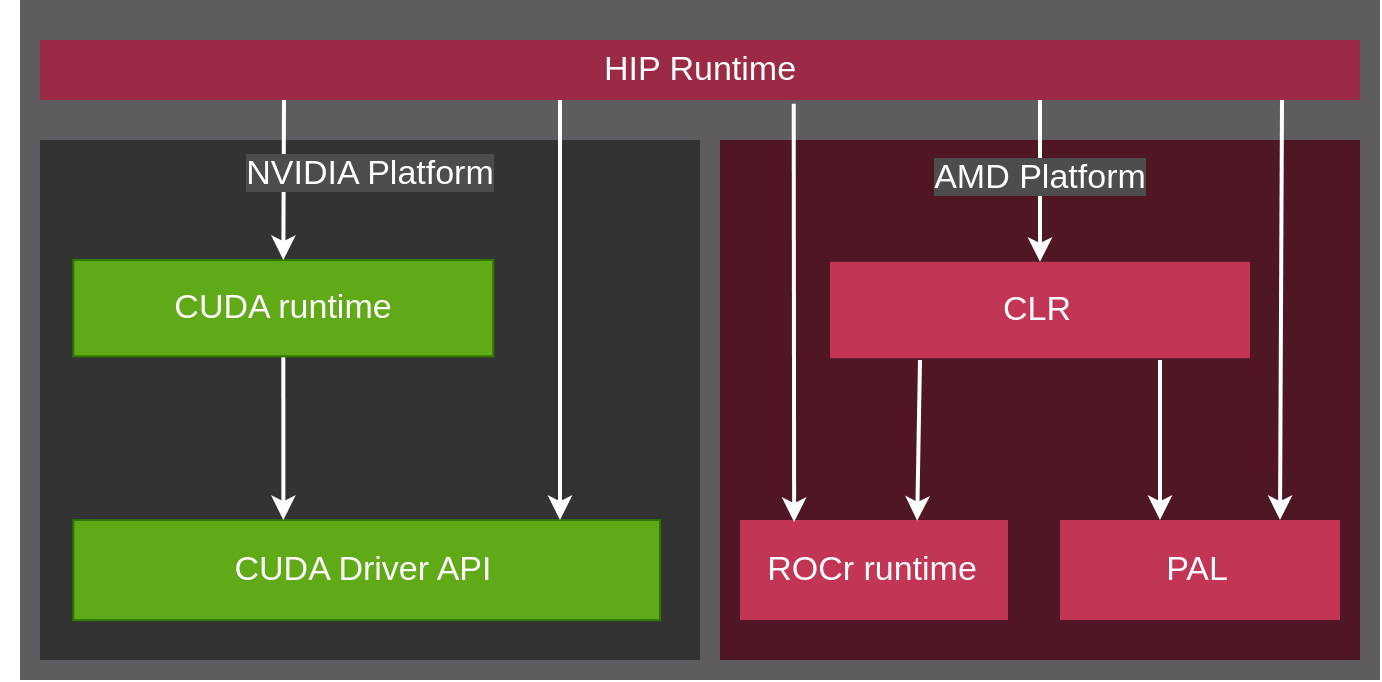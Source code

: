 <mxfile>
    <diagram id="zBbb_w2fufU70cdOGtND" name="1 oldal">
        <mxGraphModel dx="1764" dy="902" grid="1" gridSize="10" guides="1" tooltips="1" connect="1" arrows="1" fold="1" page="0" pageScale="1" pageWidth="660" pageHeight="610" background="none" math="0" shadow="0">
            <root>
                <mxCell id="0"/>
                <mxCell id="1" parent="0"/>
                <mxCell id="5927" value="" style="rounded=0;whiteSpace=wrap;html=1;fillColor=#5E5B61;fontColor=#FFFFFF;strokeColor=none;spacing=0;" parent="1" vertex="1">
                    <mxGeometry y="10" width="680" height="340" as="geometry"/>
                </mxCell>
                <mxCell id="5928" value="Runtimes" style="text;strokeColor=none;fillColor=none;align=center;verticalAlign=middle;rounded=0;fontFamily=Helvetica;fontSize=17;fontColor=#FFFFFF;" parent="1" vertex="1">
                    <mxGeometry x="-10" y="30" width="610" height="30" as="geometry"/>
                </mxCell>
                <mxCell id="5945" value="" style="rounded=0;whiteSpace=wrap;html=1;fillColor=#9C2A44;fontColor=#FFFFFF;strokeColor=none;" parent="1" vertex="1">
                    <mxGeometry x="10" y="30" width="660" height="30" as="geometry"/>
                </mxCell>
                <mxCell id="5946" value="&lt;font face=&quot;Helvetica&quot;&gt;HIP Runtime&lt;/font&gt;" style="text;html=1;strokeColor=none;fillColor=none;align=center;verticalAlign=middle;whiteSpace=wrap;rounded=0;fontSize=17;fontColor=#FFFFFF;" parent="1" vertex="1">
                    <mxGeometry x="10" y="30" width="660" height="30" as="geometry"/>
                </mxCell>
                <mxCell id="UvHuP5o6jSuoLTm0AUZA-5953" value="" style="group" parent="1" vertex="1" connectable="0">
                    <mxGeometry x="10" y="80" width="330" height="260" as="geometry"/>
                </mxCell>
                <mxCell id="5925" value="" style="rounded=0;whiteSpace=wrap;html=1;fillColor=#333333;fontColor=#FFFFFF;strokeColor=none;" parent="UvHuP5o6jSuoLTm0AUZA-5953" vertex="1">
                    <mxGeometry width="330" height="260" as="geometry"/>
                </mxCell>
                <mxCell id="UvHuP5o6jSuoLTm0AUZA-5952" value="" style="group" parent="UvHuP5o6jSuoLTm0AUZA-5953" vertex="1" connectable="0">
                    <mxGeometry x="16.67" y="190.003" width="293.33" height="50.107" as="geometry"/>
                </mxCell>
                <mxCell id="UvHuP5o6jSuoLTm0AUZA-5950" value="" style="rounded=0;whiteSpace=wrap;html=1;fillColor=#60a917;fontColor=#ffffff;strokeColor=#2D7600;" parent="UvHuP5o6jSuoLTm0AUZA-5952" vertex="1">
                    <mxGeometry width="293.33" height="50.107" as="geometry"/>
                </mxCell>
                <mxCell id="UvHuP5o6jSuoLTm0AUZA-5951" value="&lt;div&gt;CUDA Driver API&lt;/div&gt;" style="text;html=1;strokeColor=none;fillColor=none;align=center;verticalAlign=middle;whiteSpace=wrap;rounded=0;fontSize=17;fontColor=#FFFFFF;" parent="UvHuP5o6jSuoLTm0AUZA-5952" vertex="1">
                    <mxGeometry x="10.964" y="8.351" width="266.799" height="33.405" as="geometry"/>
                </mxCell>
                <mxCell id="5948" value="" style="endArrow=classic;startArrow=none;html=1;rounded=0;strokeWidth=2;startFill=0;exitX=0.5;exitY=1;exitDx=0;exitDy=0;entryX=0.358;entryY=0;entryDx=0;entryDy=0;entryPerimeter=0;strokeColor=#FFFFFF;" parent="UvHuP5o6jSuoLTm0AUZA-5953" source="5967" target="UvHuP5o6jSuoLTm0AUZA-5950" edge="1">
                    <mxGeometry width="50" height="50" relative="1" as="geometry">
                        <mxPoint x="103.335" y="108.22" as="sourcePoint"/>
                        <mxPoint x="85" y="145.6" as="targetPoint"/>
                    </mxGeometry>
                </mxCell>
                <mxCell id="5966" value="" style="group" parent="UvHuP5o6jSuoLTm0AUZA-5953" vertex="1" connectable="0">
                    <mxGeometry x="16.67" y="60" width="210" height="48.18" as="geometry"/>
                </mxCell>
                <mxCell id="5967" value="" style="rounded=0;whiteSpace=wrap;html=1;fillColor=#60a917;fontColor=#ffffff;strokeColor=#2D7600;" parent="5966" vertex="1">
                    <mxGeometry width="210.0" height="48.18" as="geometry"/>
                </mxCell>
                <mxCell id="5968" value="&lt;div&gt;CUDA runtime&lt;/div&gt;" style="text;html=1;strokeColor=none;fillColor=none;align=center;verticalAlign=middle;whiteSpace=wrap;rounded=0;fontSize=17;fontColor=#FFFFFF;" parent="5966" vertex="1">
                    <mxGeometry x="9.5" y="8.03" width="191.006" height="32.12" as="geometry"/>
                </mxCell>
                <mxCell id="UvHuP5o6jSuoLTm0AUZA-5982" value="" style="endArrow=classic;startArrow=none;html=1;rounded=0;strokeWidth=2;startFill=0;strokeColor=#FFFFFF;" parent="1" edge="1">
                    <mxGeometry width="50" height="50" relative="1" as="geometry">
                        <mxPoint x="270" y="60" as="sourcePoint"/>
                        <mxPoint x="270" y="270" as="targetPoint"/>
                    </mxGeometry>
                </mxCell>
                <mxCell id="UvHuP5o6jSuoLTm0AUZA-5955" value="" style="rounded=0;whiteSpace=wrap;html=1;fillColor=#4F1623;fontColor=#FFFFFF;strokeColor=none;" parent="1" vertex="1">
                    <mxGeometry x="350" y="80" width="320" height="260" as="geometry"/>
                </mxCell>
                <mxCell id="5955" value="" style="group" parent="1" vertex="1" connectable="0">
                    <mxGeometry x="360" y="270" width="134" height="50" as="geometry"/>
                </mxCell>
                <mxCell id="5956" value="" style="rounded=0;whiteSpace=wrap;html=1;fillColor=#C23555;fontColor=#FFFFFF;strokeColor=none;" parent="5955" vertex="1">
                    <mxGeometry width="134.0" height="50" as="geometry"/>
                </mxCell>
                <mxCell id="5957" value="&lt;div&gt;ROCr runtime&lt;/div&gt;" style="text;html=1;strokeColor=none;fillColor=none;align=center;verticalAlign=middle;whiteSpace=wrap;rounded=0;fontSize=17;fontColor=#FFFFFF;" parent="5955" vertex="1">
                    <mxGeometry x="5.009" y="8.333" width="121.88" height="33.333" as="geometry"/>
                </mxCell>
                <mxCell id="5958" value="" style="group" parent="1" vertex="1" connectable="0">
                    <mxGeometry x="520" y="270" width="140" height="50" as="geometry"/>
                </mxCell>
                <mxCell id="5959" value="" style="rounded=0;whiteSpace=wrap;html=1;fillColor=#C23555;fontColor=#FFFFFF;strokeColor=none;" parent="5958" vertex="1">
                    <mxGeometry width="140.0" height="50" as="geometry"/>
                </mxCell>
                <mxCell id="5960" value="&lt;div&gt;PAL&lt;/div&gt;" style="text;html=1;strokeColor=none;fillColor=none;align=center;verticalAlign=middle;whiteSpace=wrap;rounded=0;fontSize=17;fontColor=#FFFFFF;" parent="5958" vertex="1">
                    <mxGeometry x="5.233" y="8.333" width="127.337" height="33.333" as="geometry"/>
                </mxCell>
                <mxCell id="UvHuP5o6jSuoLTm0AUZA-5986" value="" style="endArrow=classic;startArrow=none;html=1;rounded=0;strokeWidth=2;startFill=0;exitX=0.571;exitY=1.064;exitDx=0;exitDy=0;exitPerimeter=0;entryX=0.202;entryY=0.02;entryDx=0;entryDy=0;entryPerimeter=0;strokeColor=#FFFFFF;" parent="1" source="5946" target="5956" edge="1">
                    <mxGeometry width="50" height="50" relative="1" as="geometry">
                        <mxPoint x="390" y="60" as="sourcePoint"/>
                        <mxPoint x="387" y="200" as="targetPoint"/>
                    </mxGeometry>
                </mxCell>
                <mxCell id="UvHuP5o6jSuoLTm0AUZA-5985" value="" style="endArrow=classic;startArrow=none;html=1;rounded=0;strokeWidth=2;startFill=0;strokeColor=#FFFFFF;" parent="1" edge="1">
                    <mxGeometry width="50" height="50" relative="1" as="geometry">
                        <mxPoint x="631" y="60" as="sourcePoint"/>
                        <mxPoint x="630" y="270" as="targetPoint"/>
                    </mxGeometry>
                </mxCell>
                <mxCell id="5962" value="" style="group" parent="1" vertex="1" connectable="0">
                    <mxGeometry x="405" y="140.91" width="210" height="48.18" as="geometry"/>
                </mxCell>
                <mxCell id="5963" value="" style="rounded=0;whiteSpace=wrap;html=1;fillColor=#C23555;fontColor=#FFFFFF;strokeColor=none;" parent="5962" vertex="1">
                    <mxGeometry width="210.0" height="48.18" as="geometry"/>
                </mxCell>
                <mxCell id="5964" value="&lt;div&gt;CLR&lt;/div&gt;" style="text;html=1;strokeColor=none;fillColor=none;align=center;verticalAlign=middle;whiteSpace=wrap;rounded=0;fontSize=17;fontColor=#FFFFFF;" parent="5962" vertex="1">
                    <mxGeometry x="7.85" y="8.03" width="191.006" height="32.12" as="geometry"/>
                </mxCell>
                <mxCell id="5965" value="" style="endArrow=classic;startArrow=none;html=1;rounded=0;strokeWidth=2;startFill=0;entryX=0.5;entryY=0;entryDx=0;entryDy=0;strokeColor=#FFFFFF;" parent="1" target="5963" edge="1">
                    <mxGeometry width="50" height="50" relative="1" as="geometry">
                        <mxPoint x="510" y="60" as="sourcePoint"/>
                        <mxPoint x="640" y="290" as="targetPoint"/>
                    </mxGeometry>
                </mxCell>
                <mxCell id="5969" value="" style="endArrow=classic;startArrow=none;html=1;rounded=0;strokeWidth=2;startFill=0;strokeColor=#FFFFFF;" parent="1" edge="1">
                    <mxGeometry width="50" height="50" relative="1" as="geometry">
                        <mxPoint x="570" y="190" as="sourcePoint"/>
                        <mxPoint x="570" y="270" as="targetPoint"/>
                    </mxGeometry>
                </mxCell>
                <mxCell id="5971" value="" style="endArrow=classic;startArrow=none;html=1;rounded=0;strokeWidth=2;startFill=0;strokeColor=#FFFFFF;entryX=0.661;entryY=0.007;entryDx=0;entryDy=0;entryPerimeter=0;" parent="1" target="5956" edge="1">
                    <mxGeometry width="50" height="50" relative="1" as="geometry">
                        <mxPoint x="450" y="190" as="sourcePoint"/>
                        <mxPoint x="450" y="270" as="targetPoint"/>
                    </mxGeometry>
                </mxCell>
                <mxCell id="UvHuP5o6jSuoLTm0AUZA-5981" value="" style="endArrow=classic;startArrow=none;html=1;rounded=0;strokeWidth=2;startFill=0;entryX=0.5;entryY=0;entryDx=0;entryDy=0;strokeColor=#FFFFFF;" parent="1" target="5967" edge="1">
                    <mxGeometry width="50" height="50" relative="1" as="geometry">
                        <mxPoint x="132" y="60" as="sourcePoint"/>
                        <mxPoint x="95" y="140" as="targetPoint"/>
                    </mxGeometry>
                </mxCell>
                <mxCell id="UvHuP5o6jSuoLTm0AUZA-5957" value="&lt;font face=&quot;Helvetica&quot;&gt;&lt;span style=&quot;background-color: rgb(77, 77, 77);&quot;&gt;AMD Platform&lt;/span&gt;&lt;br&gt;&lt;/font&gt;" style="text;html=1;strokeColor=none;fillColor=none;align=center;verticalAlign=middle;whiteSpace=wrap;rounded=0;fontSize=17;fontColor=#FFFFFF;" parent="1" vertex="1">
                    <mxGeometry x="440" y="84" width="140" height="30" as="geometry"/>
                </mxCell>
                <mxCell id="5926" value="&lt;font style=&quot;background-color: rgb(77, 77, 77);&quot;&gt;NVIDIA Platform&lt;/font&gt;" style="text;html=1;strokeColor=none;fillColor=none;align=center;verticalAlign=middle;whiteSpace=wrap;rounded=0;fontSize=17;fontColor=#FFFFFF;" parent="1" vertex="1">
                    <mxGeometry x="10" y="80" width="330" height="34.039" as="geometry"/>
                </mxCell>
            </root>
        </mxGraphModel>
    </diagram>
</mxfile>